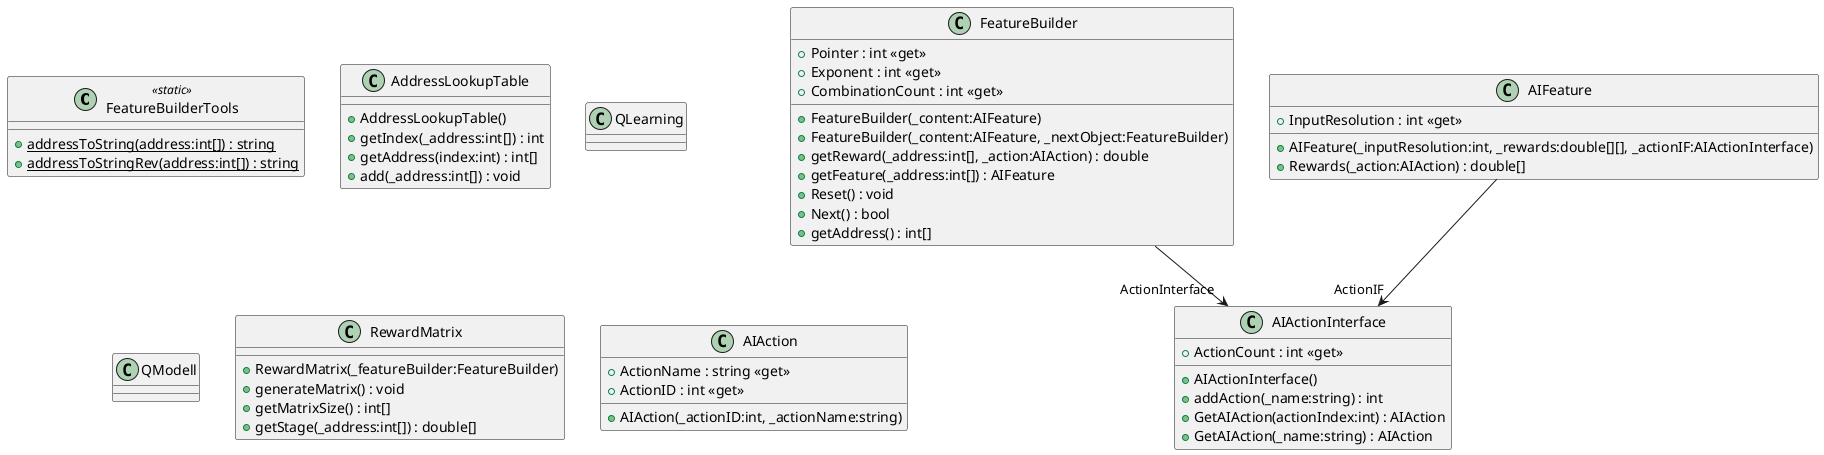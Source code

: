@startuml
class FeatureBuilderTools <<static>> {
    + {static} addressToString(address:int[]) : string
    + {static} addressToStringRev(address:int[]) : string
}
class AddressLookupTable {
    + AddressLookupTable()
    + getIndex(_address:int[]) : int
    + getAddress(index:int) : int[]
    + add(_address:int[]) : void
}
class FeatureBuilder {
    + Pointer : int <<get>>
    + Exponent : int <<get>>
    + CombinationCount : int <<get>>
    + FeatureBuilder(_content:AIFeature)
    + FeatureBuilder(_content:AIFeature, _nextObject:FeatureBuilder)
    + getReward(_address:int[], _action:AIAction) : double
    + getFeature(_address:int[]) : AIFeature
    + Reset() : void
    + Next() : bool
    + getAddress() : int[]
}
class AIFeature {
    + AIFeature(_inputResolution:int, _rewards:double[][], _actionIF:AIActionInterface)
    + InputResolution : int <<get>>
    + Rewards(_action:AIAction) : double[]
}
class QLearning {
}
class QModell {
}
class RewardMatrix {
    + RewardMatrix(_featureBuilder:FeatureBuilder)
    + generateMatrix() : void
    + getMatrixSize() : int[]
    + getStage(_address:int[]) : double[]
}
class AIAction {
    + ActionName : string <<get>>
    + ActionID : int <<get>>
    + AIAction(_actionID:int, _actionName:string)
}
class AIActionInterface {
    + ActionCount : int <<get>>
    + AIActionInterface()
    + addAction(_name:string) : int
    + GetAIAction(actionIndex:int) : AIAction
    + GetAIAction(_name:string) : AIAction
}
FeatureBuilder --> "ActionInterface" AIActionInterface
AIFeature --> "ActionIF" AIActionInterface
@enduml
